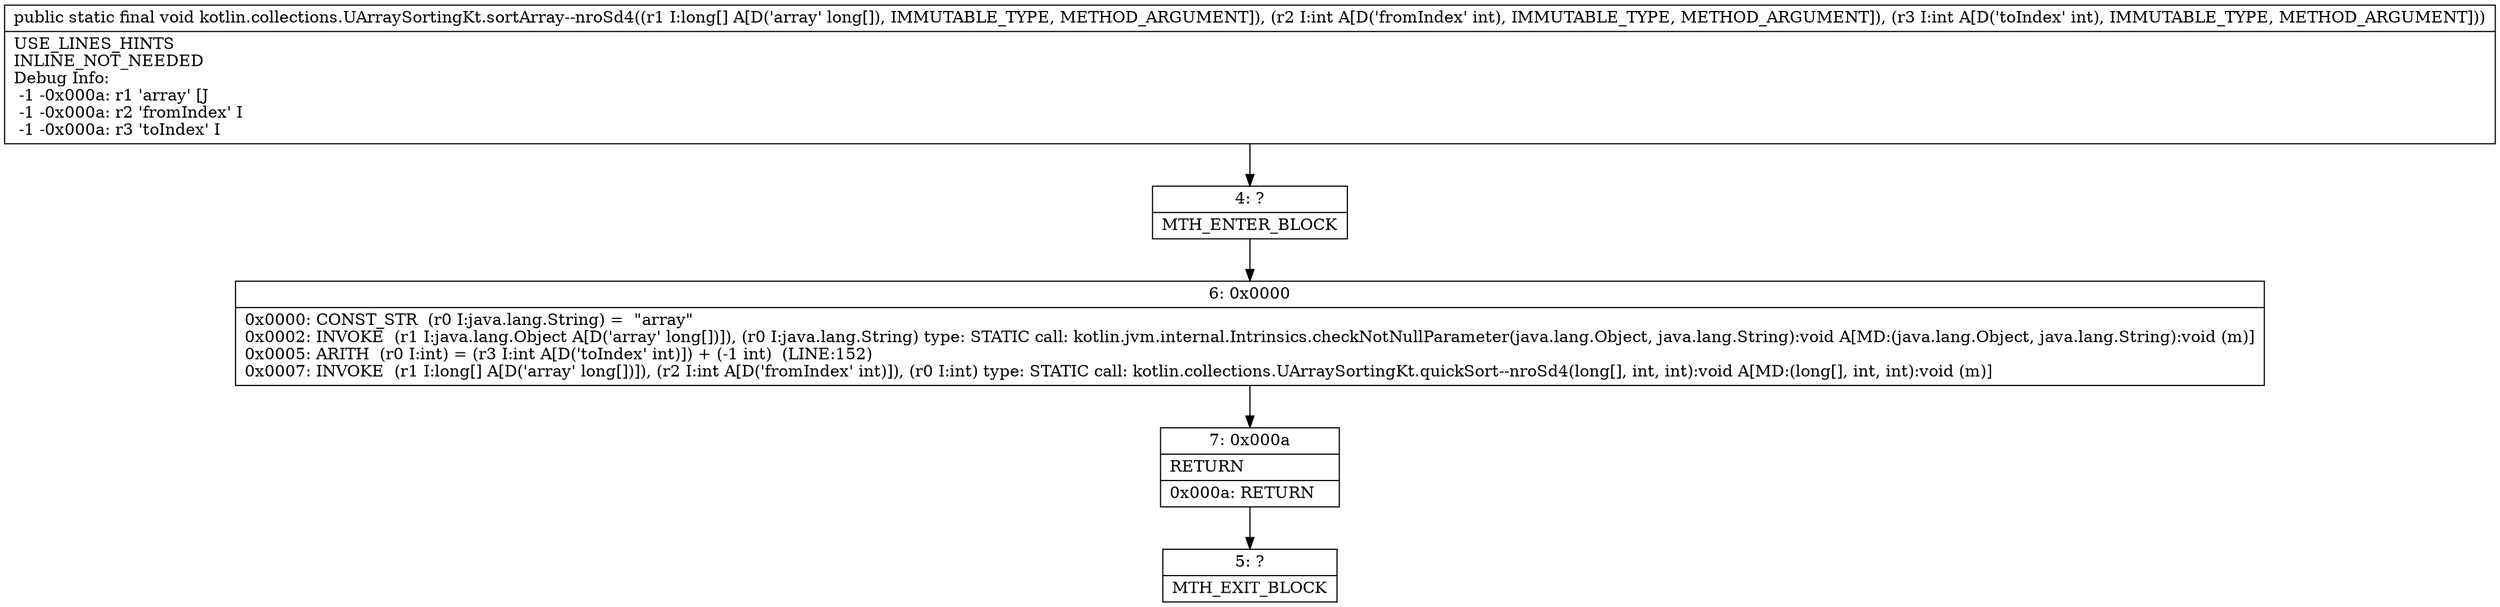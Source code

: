 digraph "CFG forkotlin.collections.UArraySortingKt.sortArray\-\-nroSd4([JII)V" {
Node_4 [shape=record,label="{4\:\ ?|MTH_ENTER_BLOCK\l}"];
Node_6 [shape=record,label="{6\:\ 0x0000|0x0000: CONST_STR  (r0 I:java.lang.String) =  \"array\" \l0x0002: INVOKE  (r1 I:java.lang.Object A[D('array' long[])]), (r0 I:java.lang.String) type: STATIC call: kotlin.jvm.internal.Intrinsics.checkNotNullParameter(java.lang.Object, java.lang.String):void A[MD:(java.lang.Object, java.lang.String):void (m)]\l0x0005: ARITH  (r0 I:int) = (r3 I:int A[D('toIndex' int)]) + (\-1 int)  (LINE:152)\l0x0007: INVOKE  (r1 I:long[] A[D('array' long[])]), (r2 I:int A[D('fromIndex' int)]), (r0 I:int) type: STATIC call: kotlin.collections.UArraySortingKt.quickSort\-\-nroSd4(long[], int, int):void A[MD:(long[], int, int):void (m)]\l}"];
Node_7 [shape=record,label="{7\:\ 0x000a|RETURN\l|0x000a: RETURN   \l}"];
Node_5 [shape=record,label="{5\:\ ?|MTH_EXIT_BLOCK\l}"];
MethodNode[shape=record,label="{public static final void kotlin.collections.UArraySortingKt.sortArray\-\-nroSd4((r1 I:long[] A[D('array' long[]), IMMUTABLE_TYPE, METHOD_ARGUMENT]), (r2 I:int A[D('fromIndex' int), IMMUTABLE_TYPE, METHOD_ARGUMENT]), (r3 I:int A[D('toIndex' int), IMMUTABLE_TYPE, METHOD_ARGUMENT]))  | USE_LINES_HINTS\lINLINE_NOT_NEEDED\lDebug Info:\l  \-1 \-0x000a: r1 'array' [J\l  \-1 \-0x000a: r2 'fromIndex' I\l  \-1 \-0x000a: r3 'toIndex' I\l}"];
MethodNode -> Node_4;Node_4 -> Node_6;
Node_6 -> Node_7;
Node_7 -> Node_5;
}

